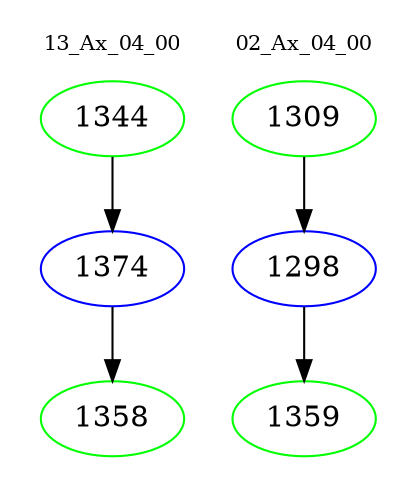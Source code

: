 digraph{
subgraph cluster_0 {
color = white
label = "13_Ax_04_00";
fontsize=10;
T0_1344 [label="1344", color="green"]
T0_1344 -> T0_1374 [color="black"]
T0_1374 [label="1374", color="blue"]
T0_1374 -> T0_1358 [color="black"]
T0_1358 [label="1358", color="green"]
}
subgraph cluster_1 {
color = white
label = "02_Ax_04_00";
fontsize=10;
T1_1309 [label="1309", color="green"]
T1_1309 -> T1_1298 [color="black"]
T1_1298 [label="1298", color="blue"]
T1_1298 -> T1_1359 [color="black"]
T1_1359 [label="1359", color="green"]
}
}
